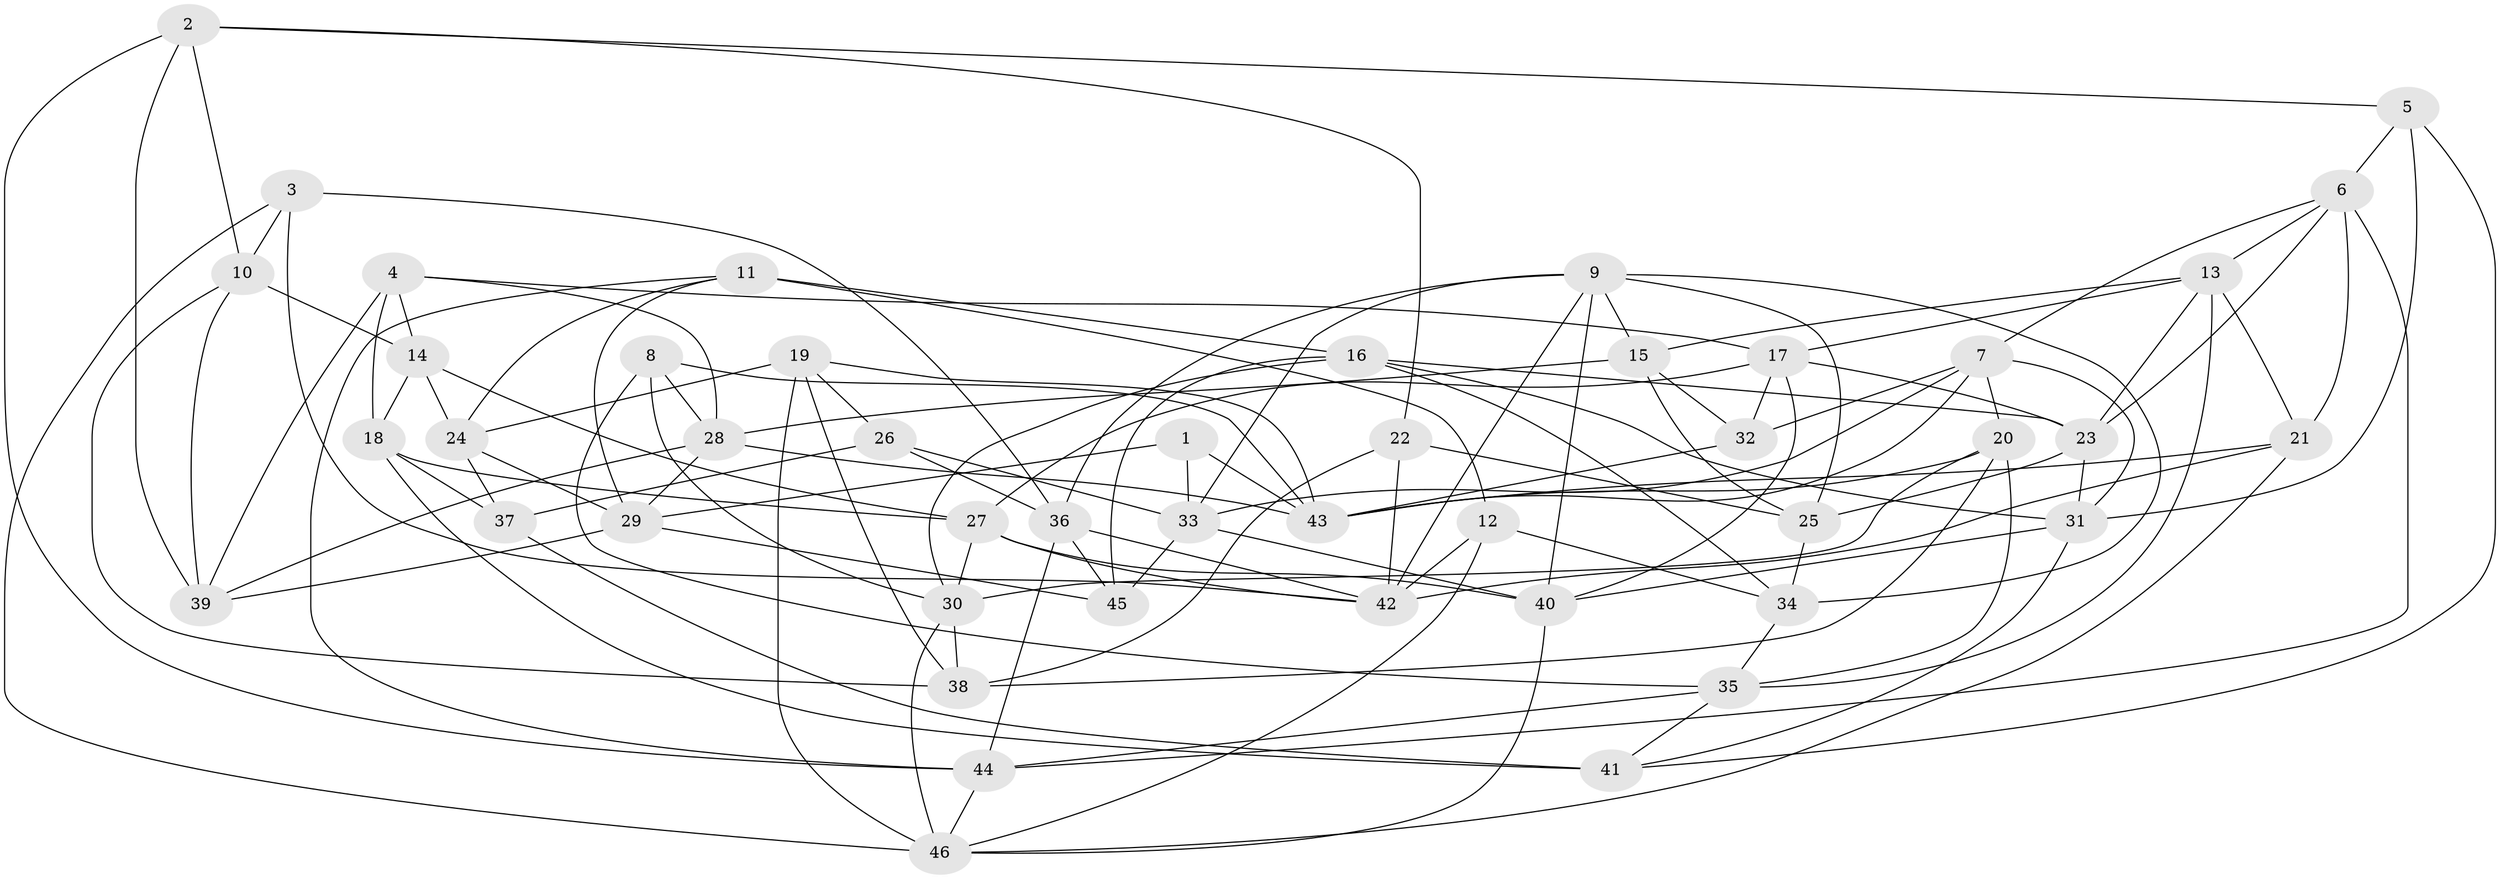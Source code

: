 // original degree distribution, {4: 1.0}
// Generated by graph-tools (version 1.1) at 2025/03/03/09/25 03:03:09]
// undirected, 46 vertices, 122 edges
graph export_dot {
graph [start="1"]
  node [color=gray90,style=filled];
  1;
  2;
  3;
  4;
  5;
  6;
  7;
  8;
  9;
  10;
  11;
  12;
  13;
  14;
  15;
  16;
  17;
  18;
  19;
  20;
  21;
  22;
  23;
  24;
  25;
  26;
  27;
  28;
  29;
  30;
  31;
  32;
  33;
  34;
  35;
  36;
  37;
  38;
  39;
  40;
  41;
  42;
  43;
  44;
  45;
  46;
  1 -- 29 [weight=1.0];
  1 -- 33 [weight=1.0];
  1 -- 43 [weight=2.0];
  2 -- 5 [weight=1.0];
  2 -- 10 [weight=1.0];
  2 -- 22 [weight=1.0];
  2 -- 39 [weight=2.0];
  2 -- 44 [weight=1.0];
  3 -- 10 [weight=1.0];
  3 -- 36 [weight=1.0];
  3 -- 42 [weight=1.0];
  3 -- 46 [weight=1.0];
  4 -- 14 [weight=1.0];
  4 -- 17 [weight=1.0];
  4 -- 18 [weight=2.0];
  4 -- 28 [weight=1.0];
  4 -- 39 [weight=1.0];
  5 -- 6 [weight=1.0];
  5 -- 31 [weight=1.0];
  5 -- 41 [weight=1.0];
  6 -- 7 [weight=1.0];
  6 -- 13 [weight=1.0];
  6 -- 21 [weight=1.0];
  6 -- 23 [weight=1.0];
  6 -- 44 [weight=1.0];
  7 -- 20 [weight=1.0];
  7 -- 31 [weight=1.0];
  7 -- 32 [weight=1.0];
  7 -- 33 [weight=1.0];
  7 -- 43 [weight=1.0];
  8 -- 28 [weight=1.0];
  8 -- 30 [weight=1.0];
  8 -- 35 [weight=1.0];
  8 -- 43 [weight=1.0];
  9 -- 15 [weight=1.0];
  9 -- 25 [weight=1.0];
  9 -- 33 [weight=1.0];
  9 -- 34 [weight=2.0];
  9 -- 36 [weight=1.0];
  9 -- 40 [weight=1.0];
  9 -- 42 [weight=1.0];
  10 -- 14 [weight=2.0];
  10 -- 38 [weight=1.0];
  10 -- 39 [weight=1.0];
  11 -- 12 [weight=2.0];
  11 -- 16 [weight=1.0];
  11 -- 24 [weight=1.0];
  11 -- 29 [weight=1.0];
  11 -- 44 [weight=1.0];
  12 -- 34 [weight=1.0];
  12 -- 42 [weight=2.0];
  12 -- 46 [weight=1.0];
  13 -- 15 [weight=1.0];
  13 -- 17 [weight=1.0];
  13 -- 21 [weight=1.0];
  13 -- 23 [weight=1.0];
  13 -- 35 [weight=1.0];
  14 -- 18 [weight=1.0];
  14 -- 24 [weight=1.0];
  14 -- 27 [weight=1.0];
  15 -- 25 [weight=2.0];
  15 -- 28 [weight=1.0];
  15 -- 32 [weight=1.0];
  16 -- 23 [weight=1.0];
  16 -- 30 [weight=1.0];
  16 -- 31 [weight=1.0];
  16 -- 34 [weight=1.0];
  16 -- 45 [weight=1.0];
  17 -- 23 [weight=1.0];
  17 -- 27 [weight=1.0];
  17 -- 32 [weight=1.0];
  17 -- 40 [weight=1.0];
  18 -- 27 [weight=1.0];
  18 -- 37 [weight=1.0];
  18 -- 41 [weight=1.0];
  19 -- 24 [weight=1.0];
  19 -- 26 [weight=1.0];
  19 -- 38 [weight=1.0];
  19 -- 43 [weight=1.0];
  19 -- 46 [weight=2.0];
  20 -- 30 [weight=1.0];
  20 -- 35 [weight=1.0];
  20 -- 38 [weight=2.0];
  20 -- 43 [weight=1.0];
  21 -- 42 [weight=1.0];
  21 -- 43 [weight=2.0];
  21 -- 46 [weight=1.0];
  22 -- 25 [weight=1.0];
  22 -- 38 [weight=1.0];
  22 -- 42 [weight=1.0];
  23 -- 25 [weight=1.0];
  23 -- 31 [weight=1.0];
  24 -- 29 [weight=1.0];
  24 -- 37 [weight=2.0];
  25 -- 34 [weight=1.0];
  26 -- 33 [weight=1.0];
  26 -- 36 [weight=1.0];
  26 -- 37 [weight=1.0];
  27 -- 30 [weight=1.0];
  27 -- 40 [weight=1.0];
  27 -- 42 [weight=1.0];
  28 -- 29 [weight=1.0];
  28 -- 39 [weight=1.0];
  28 -- 43 [weight=1.0];
  29 -- 39 [weight=1.0];
  29 -- 45 [weight=1.0];
  30 -- 38 [weight=1.0];
  30 -- 46 [weight=1.0];
  31 -- 40 [weight=1.0];
  31 -- 41 [weight=1.0];
  32 -- 43 [weight=1.0];
  33 -- 40 [weight=1.0];
  33 -- 45 [weight=1.0];
  34 -- 35 [weight=1.0];
  35 -- 41 [weight=1.0];
  35 -- 44 [weight=1.0];
  36 -- 42 [weight=1.0];
  36 -- 44 [weight=1.0];
  36 -- 45 [weight=1.0];
  37 -- 41 [weight=2.0];
  40 -- 46 [weight=1.0];
  44 -- 46 [weight=1.0];
}
